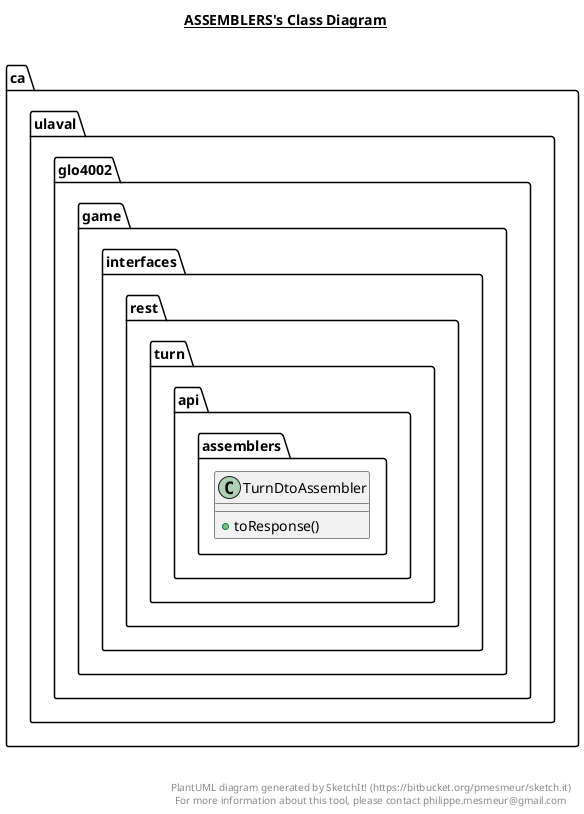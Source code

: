 @startuml

title __ASSEMBLERS's Class Diagram__\n

  namespace ca.ulaval.glo4002.game {
    namespace interfaces.rest {
      namespace turn.api {
        namespace assemblers {
          class ca.ulaval.glo4002.game.interfaces.rest.turn.api.assemblers.TurnDtoAssembler {
              + toResponse()
          }
        }
      }
    }
  }
  



right footer


PlantUML diagram generated by SketchIt! (https://bitbucket.org/pmesmeur/sketch.it)
For more information about this tool, please contact philippe.mesmeur@gmail.com
endfooter

@enduml
